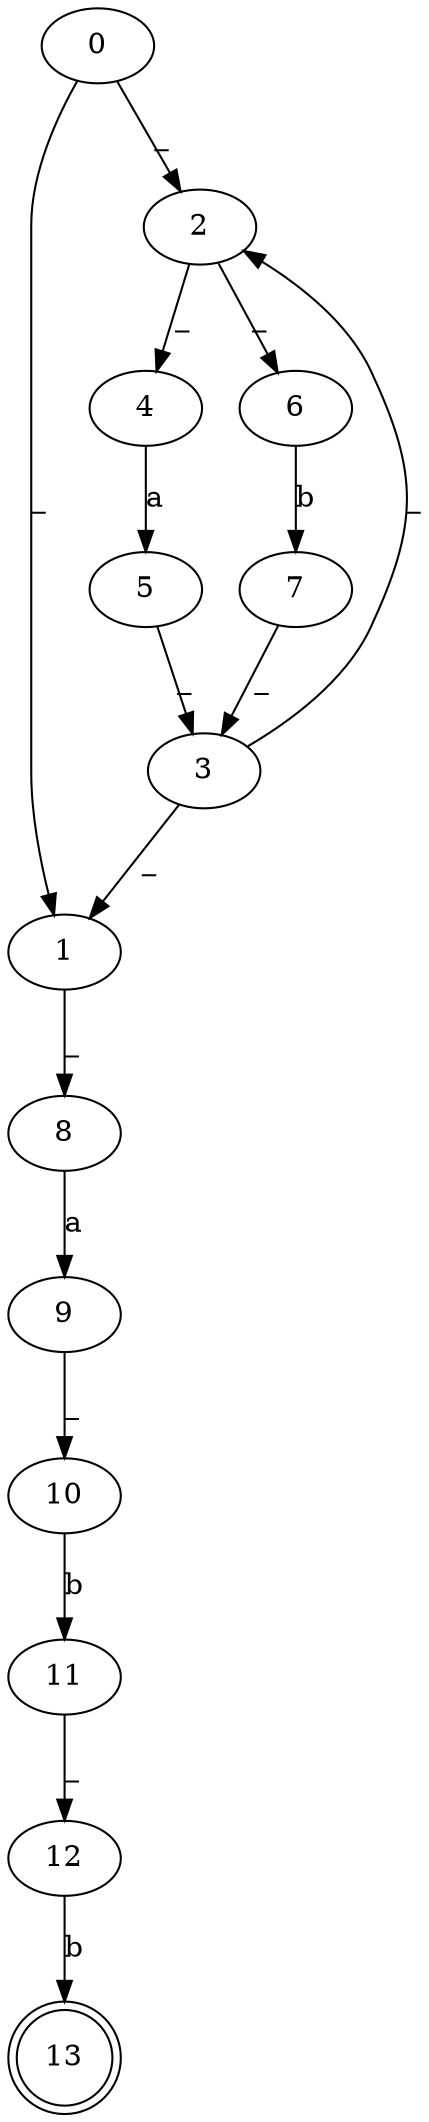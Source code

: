 // AFN
digraph {
	0 -> 1 [label=_]
	0 -> 2 [label=_]
	1 -> 8 [label=_]
	2 -> 4 [label=_]
	2 -> 6 [label=_]
	3 -> 1 [label=_]
	3 -> 2 [label=_]
	4 -> 5 [label=a]
	5 -> 3 [label=_]
	6 -> 7 [label=b]
	7 -> 3 [label=_]
	8 -> 9 [label=a]
	9 -> 10 [label=_]
	10 -> 11 [label=b]
	11 -> 12 [label=_]
	12 -> 13 [label=b]
	13 [shape=doublecircle]
}
